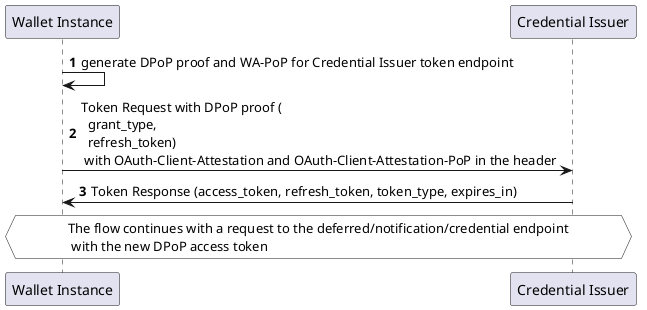 @startuml Refresh Token Flow
autonumber

participant "Wallet Instance" as w
participant "Credential Issuer" as i

w -> w : generate DPoP proof and WA-PoP for Credential Issuer token endpoint

w -> i : Token Request with DPoP proof (\n  grant_type,\n  refresh_token) \n with OAuth-Client-Attestation and OAuth-Client-Attestation-PoP in the header

i -> w : Token Response (access_token, refresh_token, token_type, expires_in)

hnote across #WHITE: The flow continues with a request to the deferred/notification/credential endpoint\n with the new DPoP access token
@enduml